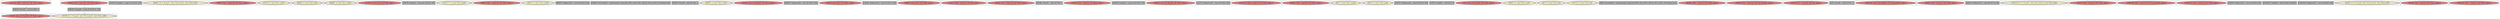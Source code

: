 
digraph G {



node1094->node1119 [style=dotted,color=forestgreen,label="T",fontcolor=forestgreen ]
node1129->node1132 [style=dotted,color=forestgreen,label="T",fontcolor=forestgreen ]
node1112->node1094 [style=dotted,color=forestgreen,label="T",fontcolor=forestgreen ]
node1110->node1129 [style=dotted,color=forestgreen,label="T",fontcolor=forestgreen ]


subgraph cluster60 {


node1134 [penwidth=3.0,fontsize=20,fillcolor=grey,label="[52/53]  %cmp28 = icmp ult i32 %13, 100",shape=rectangle,style=filled ]



}

subgraph cluster55 {


node1129 [penwidth=3.0,fontsize=20,fillcolor=grey,label="[56/59]  %cmp24 = icmp ult i32 %12, 100",shape=rectangle,style=filled ]



}

subgraph cluster53 {


node1127 [penwidth=3.0,fontsize=20,fillcolor=lemonchiffon,label="[60/61]  br i1 %cmp31, label %for.body32, label %for.end47",shape=ellipse,style=filled ]



}

subgraph cluster51 {


node1125 [penwidth=3.0,fontsize=20,fillcolor=lightcoral,label="[76/77]  %13 = load i32, i32* %i22, align 4",shape=ellipse,style=filled ]



}

subgraph cluster50 {


node1124 [penwidth=3.0,fontsize=20,fillcolor=lemonchiffon,label="[74/75]  br label %for.cond27",shape=ellipse,style=filled ]



}

subgraph cluster49 {


node1123 [penwidth=3.0,fontsize=20,fillcolor=lemonchiffon,label="[68/69]  br label %for.inc64",shape=ellipse,style=filled ]



}

subgraph cluster45 {


node1119 [penwidth=3.0,fontsize=20,fillcolor=lightcoral,label="[41/42]  store i32 %inc65, i32* %i22, align 4",shape=ellipse,style=filled ]



}

subgraph cluster41 {


node1115 [penwidth=3.0,fontsize=20,fillcolor=lemonchiffon,label="[88/89]  br label %for.cond52",shape=ellipse,style=filled ]



}

subgraph cluster39 {


node1113 [penwidth=3.0,fontsize=20,fillcolor=lightcoral,label="[114/115]  store i32 0, i32* %k, align 4",shape=ellipse,style=filled ]



}

subgraph cluster38 {


node1112 [penwidth=3.0,fontsize=20,fillcolor=lightcoral,label="[112/113]  %29 = load i32, i32* %i22, align 4",shape=ellipse,style=filled ]



}

subgraph cluster46 {


node1120 [penwidth=3.0,fontsize=20,fillcolor=grey,label="[78/79]  %cmp31 = icmp ult i32 %14, 100",shape=rectangle,style=filled ]



}

subgraph cluster37 {


node1111 [penwidth=3.0,fontsize=20,fillcolor=lemonchiffon,label="[116/117]  br label %for.cond30",shape=ellipse,style=filled ]



}

subgraph cluster36 {


node1110 [penwidth=3.0,fontsize=20,fillcolor=lightcoral,label="[62/63]  %12 = load i32, i32* %i22, align 4",shape=ellipse,style=filled ]



}

subgraph cluster59 {


node1133 [penwidth=3.0,fontsize=20,fillcolor=lightcoral,label="[50/51]  %21 = load i32, i32* %i22, align 4",shape=ellipse,style=filled ]



}

subgraph cluster15 {


node1089 [penwidth=3.0,fontsize=20,fillcolor=lemonchiffon,label="[30/31]  br label %for.cond52",shape=ellipse,style=filled ]



}

subgraph cluster40 {


node1114 [penwidth=3.0,fontsize=20,fillcolor=grey,label="[86/87]  %idxprom35 = zext i32 %16 to i64",shape=rectangle,style=filled ]



}

subgraph cluster35 {


node1109 [penwidth=3.0,fontsize=20,fillcolor=grey,label="[64/65]  %arrayidx56 = getelementptr inbounds [100 x i32], [100 x i32]* @_ZL1a, i64 0, i64 %idxprom55",shape=rectangle,style=filled ]



}

subgraph cluster54 {


node1128 [penwidth=3.0,fontsize=20,fillcolor=grey,label="[54/55]  %inc49 = add i32 %22, 1",shape=rectangle,style=filled ]



}

subgraph cluster42 {


node1116 [penwidth=3.0,fontsize=20,fillcolor=lemonchiffon,label="[84/85]  br label %for.cond23",shape=ellipse,style=filled ]



}

subgraph cluster11 {


node1085 [penwidth=3.0,fontsize=20,fillcolor=lightcoral,label="[22/23]  store i32 %inc49, i32* %i22, align 4",shape=ellipse,style=filled ]



}

subgraph cluster43 {


node1117 [penwidth=3.0,fontsize=20,fillcolor=grey,label="[80/81]  %idxprom59 = zext i32 %27 to i64",shape=rectangle,style=filled ]



}

subgraph cluster19 {


node1093 [penwidth=3.0,fontsize=20,fillcolor=lightcoral,label="[38/39]  store i32 0, i32* %j51, align 4",shape=ellipse,style=filled ]



}

subgraph cluster9 {


node1083 [penwidth=3.0,fontsize=20,fillcolor=grey,label="[18/19]  %idxprom33 = zext i32 %15 to i64",shape=rectangle,style=filled ]



}

subgraph cluster52 {


node1126 [penwidth=3.0,fontsize=20,fillcolor=lightcoral,label="[66/67]  store i32 0, i32* %j26, align 4",shape=ellipse,style=filled ]



}

subgraph cluster8 {


node1082 [penwidth=3.0,fontsize=20,fillcolor=lightcoral,label="[16/17]  %16 = load i32, i32* %k, align 4",shape=ellipse,style=filled ]



}

subgraph cluster10 {


node1084 [penwidth=3.0,fontsize=20,fillcolor=lightcoral,label="[20/21]  %15 = load i32, i32* %i22, align 4",shape=ellipse,style=filled ]



}

subgraph cluster23 {


node1097 [penwidth=3.0,fontsize=20,fillcolor=grey,label="[48/49]  %inc62 = add i32 %28, 1",shape=rectangle,style=filled ]



}

subgraph cluster7 {


node1081 [penwidth=3.0,fontsize=20,fillcolor=lightcoral,label="[14/15]  %18 = load i32, i32* %j26, align 4",shape=ellipse,style=filled ]



}

subgraph cluster14 {


node1088 [penwidth=3.0,fontsize=20,fillcolor=grey,label="[28/29]  %cmp53 = icmp ult i32 %23, 100",shape=rectangle,style=filled ]



}

subgraph cluster44 {


node1118 [penwidth=3.0,fontsize=20,fillcolor=lightcoral,label="[82/83]  store i32 %inc62, i32* %i22, align 4",shape=ellipse,style=filled ]



}

subgraph cluster6 {


node1080 [penwidth=3.0,fontsize=20,fillcolor=grey,label="[12/13]  %idxprom39 = zext i32 %18 to i64",shape=rectangle,style=filled ]



}

subgraph cluster30 {


node1104 [penwidth=3.0,fontsize=20,fillcolor=lightcoral,label="[110/111]  %28 = load i32, i32* %i22, align 4",shape=ellipse,style=filled ]



}

subgraph cluster31 {


node1105 [penwidth=3.0,fontsize=20,fillcolor=lightcoral,label="[92/93]  %24 = load i32, i32* %j51, align 4",shape=ellipse,style=filled ]



}

subgraph cluster0 {


node1074 [penwidth=3.0,fontsize=20,fillcolor=lemonchiffon,label="[0/1]  br label %for.cond30",shape=ellipse,style=filled ]



}

subgraph cluster13 {


node1087 [penwidth=3.0,fontsize=20,fillcolor=lemonchiffon,label="[26/27]  br label %for.inc48",shape=ellipse,style=filled ]



}

subgraph cluster5 {


node1079 [penwidth=3.0,fontsize=20,fillcolor=grey,label="[10/11]  %idxprom42 = zext i32 %19 to i64",shape=rectangle,style=filled ]



}

subgraph cluster47 {


node1121 [penwidth=3.0,fontsize=20,fillcolor=grey,label="[70/71]  %add41 = add i32 0, 0",shape=rectangle,style=filled ]



}

subgraph cluster1 {


node1075 [penwidth=3.0,fontsize=20,fillcolor=lightcoral,label="[2/3]  store i32 %inc46, i32* %i22, align 4",shape=ellipse,style=filled ]



}

subgraph cluster58 {


node1132 [penwidth=3.0,fontsize=20,fillcolor=lemonchiffon,label="[57/58]  br i1 %cmp24, label %for.body25, label %for.end66",shape=ellipse,style=filled ]



}

subgraph cluster32 {


node1106 [penwidth=3.0,fontsize=20,fillcolor=lemonchiffon,label="[90/91]  br label %for.cond27",shape=ellipse,style=filled ]



}

subgraph cluster3 {


node1077 [penwidth=3.0,fontsize=20,fillcolor=lemonchiffon,label="[6/7]  br label %for.inc45",shape=ellipse,style=filled ]



}

subgraph cluster48 {


node1122 [penwidth=3.0,fontsize=20,fillcolor=lemonchiffon,label="[72/73]  br label %for.inc61",shape=ellipse,style=filled ]



}

subgraph cluster4 {


node1078 [penwidth=3.0,fontsize=20,fillcolor=grey,label="[8/9]  %arrayidx43 = getelementptr inbounds [100 x i32], [100 x i32]* @_ZL1a, i64 0, i64 %idxprom42",shape=rectangle,style=filled ]



}

subgraph cluster57 {


node1131 [penwidth=3.0,fontsize=20,fillcolor=lightcoral,label="[98/99]  %26 = load i32, i32* %i22, align 4",shape=ellipse,style=filled ]



}

subgraph cluster17 {


node1091 [penwidth=3.0,fontsize=20,fillcolor=lightcoral,label="[34/35]  %25 = load i32, i32* %arrayidx56, align 4",shape=ellipse,style=filled ]



}

subgraph cluster16 {


node1090 [penwidth=3.0,fontsize=20,fillcolor=lightcoral,label="[32/33]  %17 = load i32, i32* %k, align 4",shape=ellipse,style=filled ]



}

subgraph cluster2 {


node1076 [penwidth=3.0,fontsize=20,fillcolor=grey,label="[4/5]  %inc46 = add i32 %21, 1",shape=rectangle,style=filled ]



}

subgraph cluster34 {


node1108 [penwidth=3.0,fontsize=20,fillcolor=lightcoral,label="[104/105]  store i32 %add44, i32* %arrayidx43, align 4",shape=ellipse,style=filled ]



}

subgraph cluster22 {


node1096 [penwidth=3.0,fontsize=20,fillcolor=lightcoral,label="[46/47]  %19 = load i32, i32* %j26, align 4",shape=ellipse,style=filled ]



}

subgraph cluster56 {


node1130 [penwidth=3.0,fontsize=20,fillcolor=grey,label="[96/97]  %idxprom37 = zext i32 %17 to i64",shape=rectangle,style=filled ]



}

subgraph cluster25 {


node1099 [penwidth=3.0,fontsize=20,fillcolor=lemonchiffon,label="[118/119]  br i1 %cmp53, label %for.body54, label %for.end63",shape=ellipse,style=filled ]



}

subgraph cluster18 {


node1092 [penwidth=3.0,fontsize=20,fillcolor=lightcoral,label="[36/37]  %23 = load i32, i32* %i22, align 4",shape=ellipse,style=filled ]



}

subgraph cluster29 {


node1103 [penwidth=3.0,fontsize=20,fillcolor=lightcoral,label="[108/109]  %20 = load i32, i32* %arrayidx43, align 4",shape=ellipse,style=filled ]



}

subgraph cluster20 {


node1094 [penwidth=3.0,fontsize=20,fillcolor=grey,label="[40/43]  %inc65 = add i32 %29, 1",shape=rectangle,style=filled ]



}

subgraph cluster26 {


node1100 [penwidth=3.0,fontsize=20,fillcolor=lightcoral,label="[120/121]  %14 = load i32, i32* %i22, align 4",shape=ellipse,style=filled ]



}

subgraph cluster24 {


node1098 [penwidth=3.0,fontsize=20,fillcolor=grey,label="[94/95]  %idxprom55 = zext i32 %24 to i64",shape=rectangle,style=filled ]



}

subgraph cluster28 {


node1102 [penwidth=3.0,fontsize=20,fillcolor=grey,label="[100/101]  %add44 = add i32 %20, %add41",shape=rectangle,style=filled ]



}

subgraph cluster27 {


node1101 [penwidth=3.0,fontsize=20,fillcolor=grey,label="[102/103]  %idxprom57 = zext i32 %26 to i64",shape=rectangle,style=filled ]



}

subgraph cluster21 {


node1095 [penwidth=3.0,fontsize=20,fillcolor=lemonchiffon,label="[44/45]  br i1 %cmp28, label %for.body29, label %for.end50",shape=ellipse,style=filled ]



}

subgraph cluster12 {


node1086 [penwidth=3.0,fontsize=20,fillcolor=lightcoral,label="[24/25]  %22 = load i32, i32* %i22, align 4",shape=ellipse,style=filled ]



}

subgraph cluster33 {


node1107 [penwidth=3.0,fontsize=20,fillcolor=lightcoral,label="[106/107]  %27 = load i32, i32* %j51, align 4",shape=ellipse,style=filled ]



}

}
